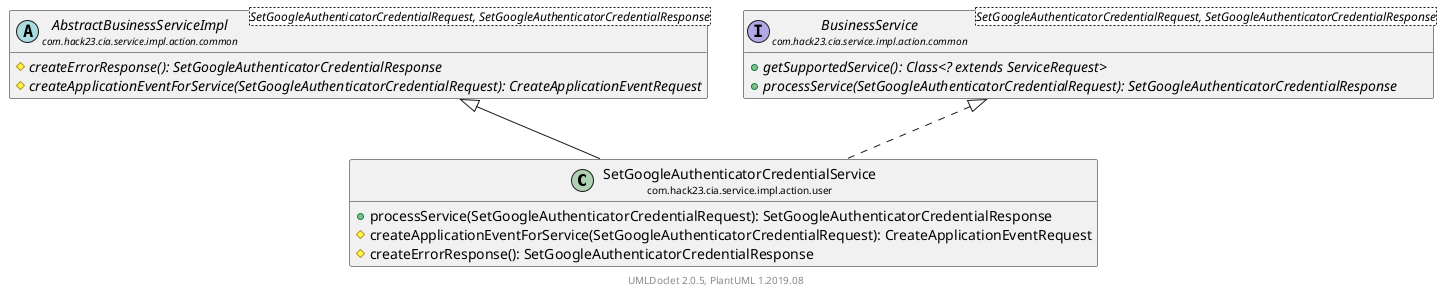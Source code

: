 @startuml
    set namespaceSeparator none
    hide empty fields
    hide empty methods

    class "<size:14>SetGoogleAuthenticatorCredentialService\n<size:10>com.hack23.cia.service.impl.action.user" as com.hack23.cia.service.impl.action.user.SetGoogleAuthenticatorCredentialService [[SetGoogleAuthenticatorCredentialService.html]] {
        +processService(SetGoogleAuthenticatorCredentialRequest): SetGoogleAuthenticatorCredentialResponse
        #createApplicationEventForService(SetGoogleAuthenticatorCredentialRequest): CreateApplicationEventRequest
        #createErrorResponse(): SetGoogleAuthenticatorCredentialResponse
    }

    abstract class "<size:14>AbstractBusinessServiceImpl\n<size:10>com.hack23.cia.service.impl.action.common" as com.hack23.cia.service.impl.action.common.AbstractBusinessServiceImpl<SetGoogleAuthenticatorCredentialRequest, SetGoogleAuthenticatorCredentialResponse> [[../common/AbstractBusinessServiceImpl.html]] {
        {abstract} #createErrorResponse(): SetGoogleAuthenticatorCredentialResponse
        {abstract} #createApplicationEventForService(SetGoogleAuthenticatorCredentialRequest): CreateApplicationEventRequest
    }
    interface "<size:14>BusinessService\n<size:10>com.hack23.cia.service.impl.action.common" as com.hack23.cia.service.impl.action.common.BusinessService<SetGoogleAuthenticatorCredentialRequest, SetGoogleAuthenticatorCredentialResponse> [[../common/BusinessService.html]] {
        {abstract} +getSupportedService(): Class<? extends ServiceRequest>
        {abstract} +processService(SetGoogleAuthenticatorCredentialRequest): SetGoogleAuthenticatorCredentialResponse
    }

    com.hack23.cia.service.impl.action.common.AbstractBusinessServiceImpl <|-- com.hack23.cia.service.impl.action.user.SetGoogleAuthenticatorCredentialService
    com.hack23.cia.service.impl.action.common.BusinessService <|.. com.hack23.cia.service.impl.action.user.SetGoogleAuthenticatorCredentialService

    center footer UMLDoclet 2.0.5, PlantUML 1.2019.08
@enduml
